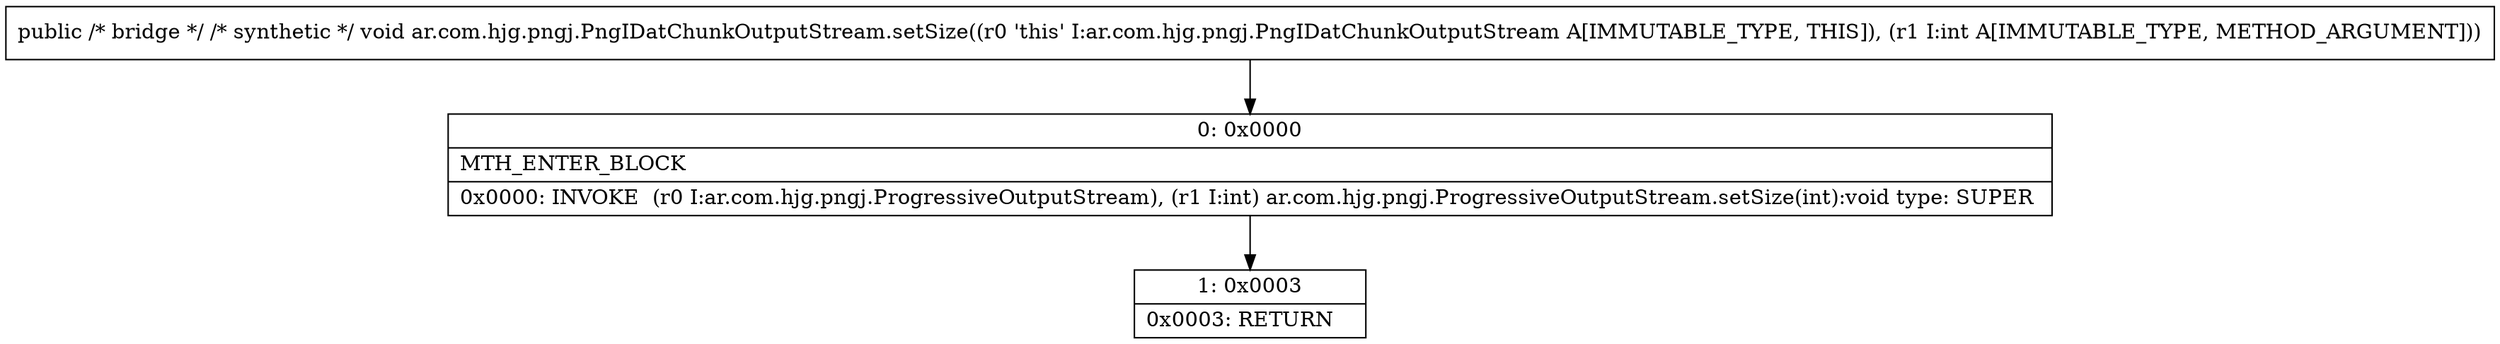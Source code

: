 digraph "CFG forar.com.hjg.pngj.PngIDatChunkOutputStream.setSize(I)V" {
Node_0 [shape=record,label="{0\:\ 0x0000|MTH_ENTER_BLOCK\l|0x0000: INVOKE  (r0 I:ar.com.hjg.pngj.ProgressiveOutputStream), (r1 I:int) ar.com.hjg.pngj.ProgressiveOutputStream.setSize(int):void type: SUPER \l}"];
Node_1 [shape=record,label="{1\:\ 0x0003|0x0003: RETURN   \l}"];
MethodNode[shape=record,label="{public \/* bridge *\/ \/* synthetic *\/ void ar.com.hjg.pngj.PngIDatChunkOutputStream.setSize((r0 'this' I:ar.com.hjg.pngj.PngIDatChunkOutputStream A[IMMUTABLE_TYPE, THIS]), (r1 I:int A[IMMUTABLE_TYPE, METHOD_ARGUMENT])) }"];
MethodNode -> Node_0;
Node_0 -> Node_1;
}

